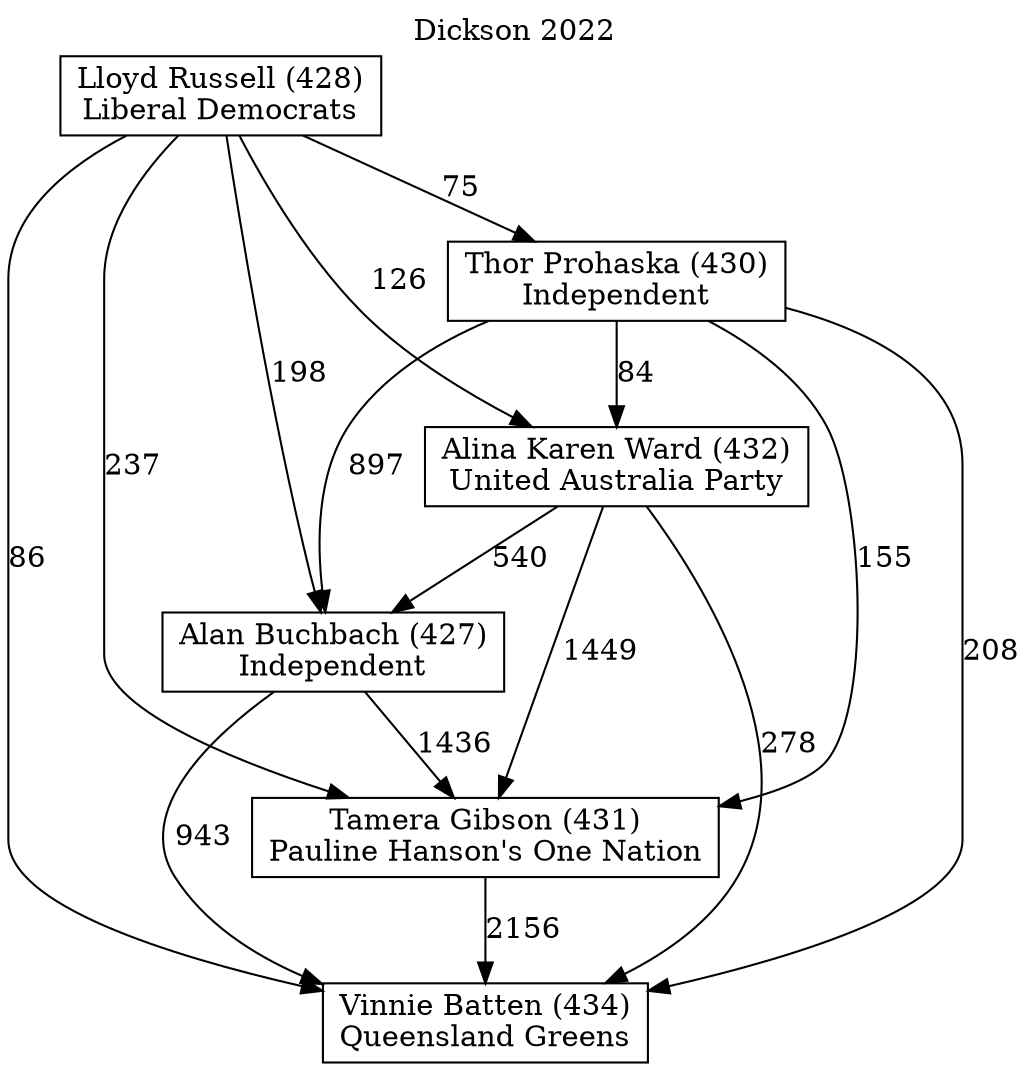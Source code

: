 // House preference flow
digraph "Vinnie Batten (434)_Dickson_2022" {
	graph [label="Dickson 2022" labelloc=t mclimit=10]
	node [shape=box]
	"Lloyd Russell (428)" [label="Lloyd Russell (428)
Liberal Democrats"]
	"Tamera Gibson (431)" [label="Tamera Gibson (431)
Pauline Hanson's One Nation"]
	"Vinnie Batten (434)" [label="Vinnie Batten (434)
Queensland Greens"]
	"Alan Buchbach (427)" [label="Alan Buchbach (427)
Independent"]
	"Thor Prohaska (430)" [label="Thor Prohaska (430)
Independent"]
	"Alina Karen Ward (432)" [label="Alina Karen Ward (432)
United Australia Party"]
	"Lloyd Russell (428)" -> "Alan Buchbach (427)" [label=198]
	"Thor Prohaska (430)" -> "Vinnie Batten (434)" [label=208]
	"Alan Buchbach (427)" -> "Vinnie Batten (434)" [label=943]
	"Lloyd Russell (428)" -> "Vinnie Batten (434)" [label=86]
	"Alina Karen Ward (432)" -> "Vinnie Batten (434)" [label=278]
	"Lloyd Russell (428)" -> "Tamera Gibson (431)" [label=237]
	"Alina Karen Ward (432)" -> "Alan Buchbach (427)" [label=540]
	"Thor Prohaska (430)" -> "Tamera Gibson (431)" [label=155]
	"Lloyd Russell (428)" -> "Alina Karen Ward (432)" [label=126]
	"Thor Prohaska (430)" -> "Alina Karen Ward (432)" [label=84]
	"Alina Karen Ward (432)" -> "Tamera Gibson (431)" [label=1449]
	"Alan Buchbach (427)" -> "Tamera Gibson (431)" [label=1436]
	"Tamera Gibson (431)" -> "Vinnie Batten (434)" [label=2156]
	"Thor Prohaska (430)" -> "Alan Buchbach (427)" [label=897]
	"Lloyd Russell (428)" -> "Thor Prohaska (430)" [label=75]
}
